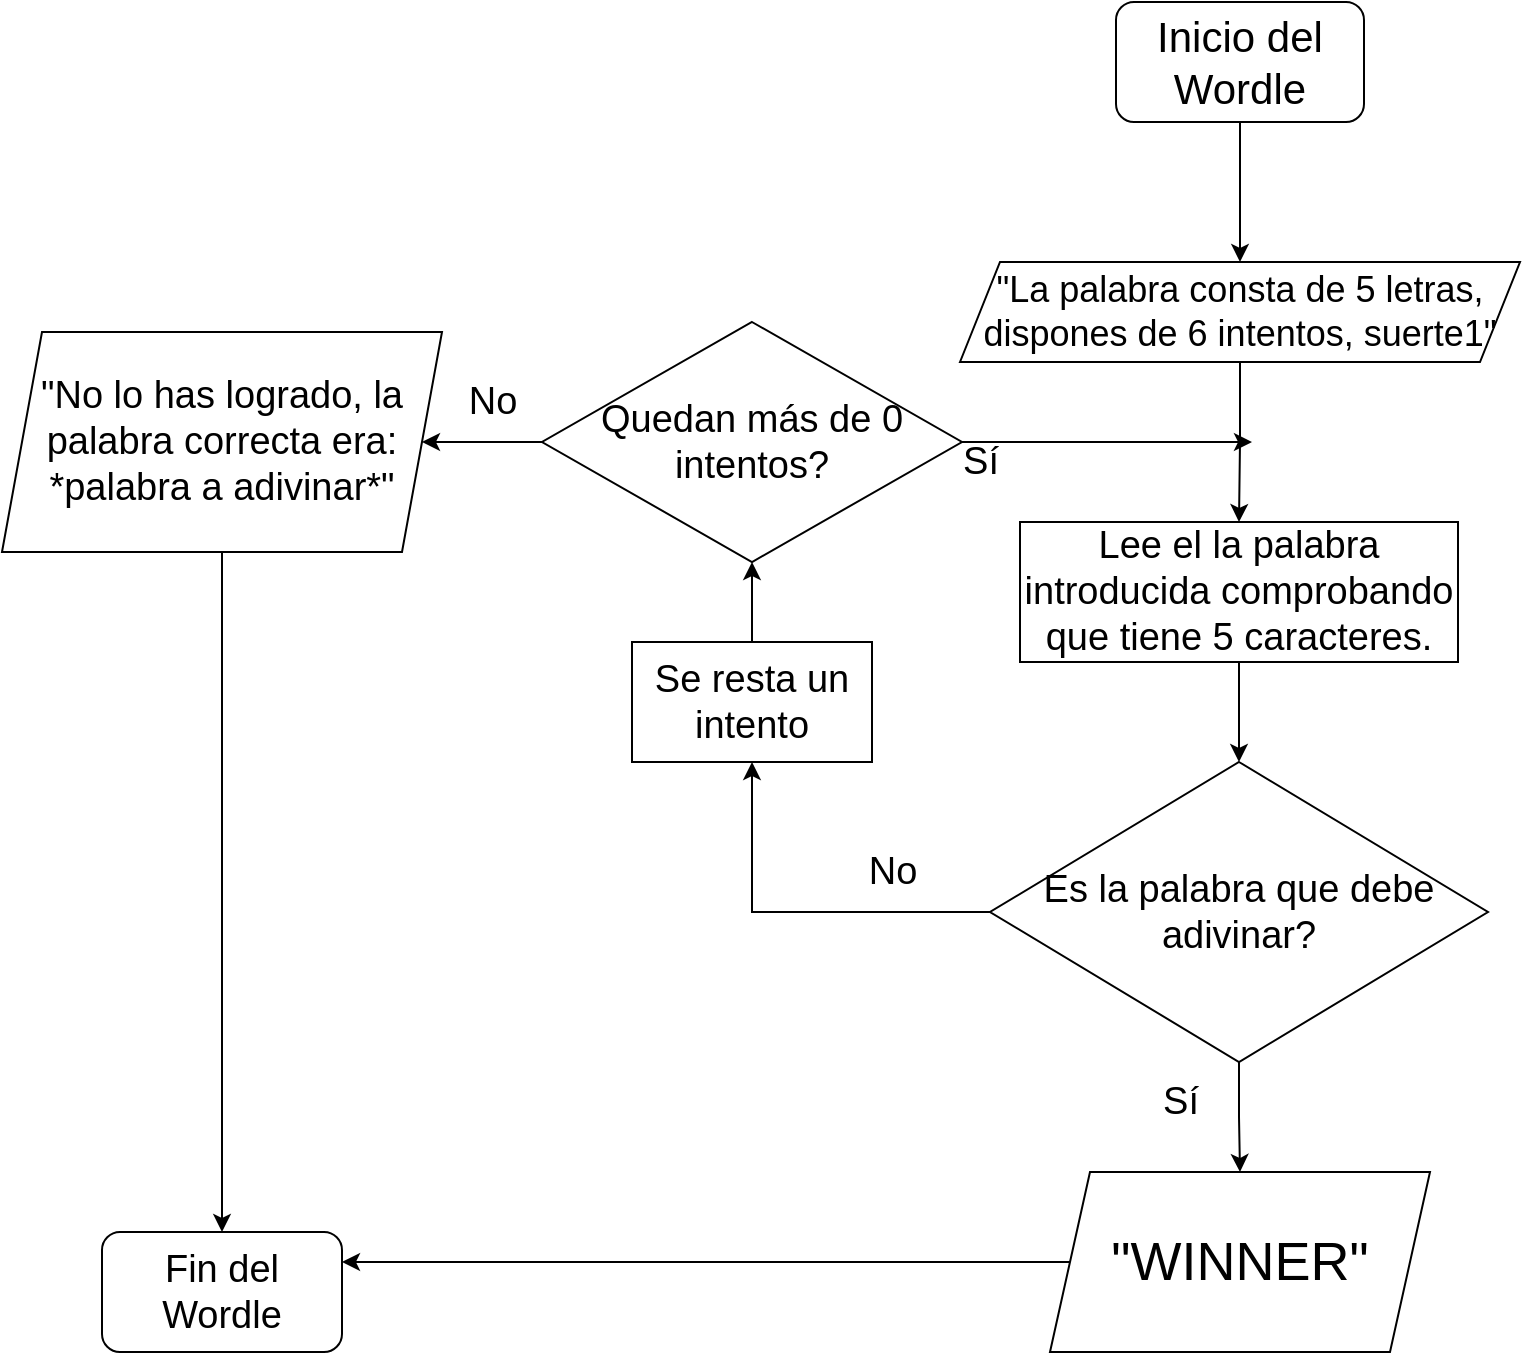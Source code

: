 <mxfile version="23.1.0" type="github">
  <diagram name="Página-1" id="_J_0oa2rCSg37kWWBLiF">
    <mxGraphModel dx="880" dy="506" grid="1" gridSize="10" guides="1" tooltips="1" connect="1" arrows="1" fold="1" page="1" pageScale="1" pageWidth="827" pageHeight="1169" math="0" shadow="0">
      <root>
        <mxCell id="0" />
        <mxCell id="1" parent="0" />
        <mxCell id="B1qj2pslxbooKWosbfYo-4" style="edgeStyle=orthogonalEdgeStyle;rounded=0;orthogonalLoop=1;jettySize=auto;html=1;" parent="1" source="B1qj2pslxbooKWosbfYo-1" target="B1qj2pslxbooKWosbfYo-2" edge="1">
          <mxGeometry relative="1" as="geometry" />
        </mxCell>
        <mxCell id="B1qj2pslxbooKWosbfYo-1" value="&lt;font style=&quot;font-size: 21px;&quot;&gt;Inicio del Wordle&lt;/font&gt;" style="rounded=1;whiteSpace=wrap;html=1;" parent="1" vertex="1">
          <mxGeometry x="597" width="124" height="60" as="geometry" />
        </mxCell>
        <mxCell id="B1qj2pslxbooKWosbfYo-8" style="edgeStyle=orthogonalEdgeStyle;rounded=0;orthogonalLoop=1;jettySize=auto;html=1;" parent="1" source="B1qj2pslxbooKWosbfYo-2" target="B1qj2pslxbooKWosbfYo-5" edge="1">
          <mxGeometry relative="1" as="geometry" />
        </mxCell>
        <mxCell id="B1qj2pslxbooKWosbfYo-2" value="&lt;font style=&quot;font-size: 18px;&quot;&gt;&quot;La palabra consta de 5 letras, dispones de 6 intentos, suerte1&quot;&lt;/font&gt;" style="shape=parallelogram;perimeter=parallelogramPerimeter;whiteSpace=wrap;html=1;fixedSize=1;" parent="1" vertex="1">
          <mxGeometry x="519" y="130" width="280" height="50" as="geometry" />
        </mxCell>
        <mxCell id="B1qj2pslxbooKWosbfYo-16" style="edgeStyle=orthogonalEdgeStyle;rounded=0;orthogonalLoop=1;jettySize=auto;html=1;" parent="1" source="B1qj2pslxbooKWosbfYo-5" target="B1qj2pslxbooKWosbfYo-7" edge="1">
          <mxGeometry relative="1" as="geometry" />
        </mxCell>
        <mxCell id="B1qj2pslxbooKWosbfYo-5" value="&lt;font style=&quot;font-size: 19px;&quot;&gt;Lee el la palabra introducida comprobando que tiene 5 caracteres.&lt;/font&gt;" style="rounded=0;whiteSpace=wrap;html=1;" parent="1" vertex="1">
          <mxGeometry x="549" y="260" width="219" height="70" as="geometry" />
        </mxCell>
        <mxCell id="B1qj2pslxbooKWosbfYo-12" style="edgeStyle=orthogonalEdgeStyle;rounded=0;orthogonalLoop=1;jettySize=auto;html=1;" parent="1" source="B1qj2pslxbooKWosbfYo-19" edge="1">
          <mxGeometry relative="1" as="geometry">
            <mxPoint x="665" y="220" as="targetPoint" />
            <Array as="points">
              <mxPoint x="415" y="220" />
            </Array>
          </mxGeometry>
        </mxCell>
        <mxCell id="B1qj2pslxbooKWosbfYo-30" style="edgeStyle=orthogonalEdgeStyle;rounded=0;orthogonalLoop=1;jettySize=auto;html=1;entryX=0.5;entryY=0;entryDx=0;entryDy=0;" parent="1" source="B1qj2pslxbooKWosbfYo-7" target="B1qj2pslxbooKWosbfYo-29" edge="1">
          <mxGeometry relative="1" as="geometry" />
        </mxCell>
        <mxCell id="B1qj2pslxbooKWosbfYo-7" value="&lt;font style=&quot;font-size: 19px;&quot;&gt;Es la palabra que debe adivinar?&lt;/font&gt;" style="rhombus;whiteSpace=wrap;html=1;" parent="1" vertex="1">
          <mxGeometry x="534" y="380" width="249" height="150" as="geometry" />
        </mxCell>
        <mxCell id="B1qj2pslxbooKWosbfYo-10" value="" style="rounded=0;whiteSpace=wrap;html=1;" parent="1" vertex="1">
          <mxGeometry x="649" y="220" width="10" as="geometry" />
        </mxCell>
        <mxCell id="B1qj2pslxbooKWosbfYo-17" value="&lt;font style=&quot;font-size: 19px;&quot;&gt;No&lt;/font&gt;" style="text;html=1;align=center;verticalAlign=middle;resizable=0;points=[];autosize=1;strokeColor=none;fillColor=none;" parent="1" vertex="1">
          <mxGeometry x="460" y="415" width="50" height="40" as="geometry" />
        </mxCell>
        <mxCell id="B1qj2pslxbooKWosbfYo-21" style="edgeStyle=orthogonalEdgeStyle;rounded=0;orthogonalLoop=1;jettySize=auto;html=1;entryX=0.5;entryY=1;entryDx=0;entryDy=0;" parent="1" source="B1qj2pslxbooKWosbfYo-18" target="B1qj2pslxbooKWosbfYo-19" edge="1">
          <mxGeometry relative="1" as="geometry" />
        </mxCell>
        <mxCell id="B1qj2pslxbooKWosbfYo-18" value="&lt;font style=&quot;font-size: 19px;&quot;&gt;Se resta un intento&lt;/font&gt;" style="rounded=0;whiteSpace=wrap;html=1;" parent="1" vertex="1">
          <mxGeometry x="355" y="320" width="120" height="60" as="geometry" />
        </mxCell>
        <mxCell id="B1qj2pslxbooKWosbfYo-20" value="" style="edgeStyle=orthogonalEdgeStyle;rounded=0;orthogonalLoop=1;jettySize=auto;html=1;" parent="1" source="B1qj2pslxbooKWosbfYo-7" edge="1">
          <mxGeometry relative="1" as="geometry">
            <mxPoint x="534" y="455" as="sourcePoint" />
            <mxPoint x="415" y="380" as="targetPoint" />
            <Array as="points">
              <mxPoint x="415" y="455" />
            </Array>
          </mxGeometry>
        </mxCell>
        <mxCell id="B1qj2pslxbooKWosbfYo-25" style="edgeStyle=orthogonalEdgeStyle;rounded=0;orthogonalLoop=1;jettySize=auto;html=1;" parent="1" source="B1qj2pslxbooKWosbfYo-19" target="B1qj2pslxbooKWosbfYo-24" edge="1">
          <mxGeometry relative="1" as="geometry" />
        </mxCell>
        <mxCell id="B1qj2pslxbooKWosbfYo-19" value="&lt;font style=&quot;font-size: 19px;&quot;&gt;Quedan más de 0 intentos?&lt;/font&gt;" style="rhombus;whiteSpace=wrap;html=1;" parent="1" vertex="1">
          <mxGeometry x="310" y="160" width="210" height="120" as="geometry" />
        </mxCell>
        <mxCell id="B1qj2pslxbooKWosbfYo-22" value="&lt;font style=&quot;font-size: 19px;&quot;&gt;Sí&lt;/font&gt;" style="text;html=1;align=center;verticalAlign=middle;resizable=0;points=[];autosize=1;strokeColor=none;fillColor=none;" parent="1" vertex="1">
          <mxGeometry x="509" y="210" width="40" height="40" as="geometry" />
        </mxCell>
        <mxCell id="B1qj2pslxbooKWosbfYo-27" style="edgeStyle=orthogonalEdgeStyle;rounded=0;orthogonalLoop=1;jettySize=auto;html=1;" parent="1" source="B1qj2pslxbooKWosbfYo-24" target="B1qj2pslxbooKWosbfYo-26" edge="1">
          <mxGeometry relative="1" as="geometry" />
        </mxCell>
        <mxCell id="B1qj2pslxbooKWosbfYo-24" value="&lt;font style=&quot;font-size: 19px;&quot;&gt;&quot;No lo has logrado, la palabra correcta era: *palabra a adivinar*&quot;&lt;/font&gt;" style="shape=parallelogram;perimeter=parallelogramPerimeter;whiteSpace=wrap;html=1;fixedSize=1;" parent="1" vertex="1">
          <mxGeometry x="40" y="165" width="220" height="110" as="geometry" />
        </mxCell>
        <mxCell id="B1qj2pslxbooKWosbfYo-26" value="&lt;font style=&quot;font-size: 19px;&quot;&gt;Fin del Wordle&lt;/font&gt;" style="rounded=1;whiteSpace=wrap;html=1;" parent="1" vertex="1">
          <mxGeometry x="90" y="615" width="120" height="60" as="geometry" />
        </mxCell>
        <mxCell id="B1qj2pslxbooKWosbfYo-28" value="&lt;font style=&quot;font-size: 19px;&quot;&gt;No&lt;/font&gt;" style="text;html=1;align=center;verticalAlign=middle;resizable=0;points=[];autosize=1;strokeColor=none;fillColor=none;" parent="1" vertex="1">
          <mxGeometry x="260" y="180" width="50" height="40" as="geometry" />
        </mxCell>
        <mxCell id="B1qj2pslxbooKWosbfYo-34" style="edgeStyle=orthogonalEdgeStyle;rounded=0;orthogonalLoop=1;jettySize=auto;html=1;entryX=1;entryY=0.25;entryDx=0;entryDy=0;" parent="1" source="B1qj2pslxbooKWosbfYo-29" target="B1qj2pslxbooKWosbfYo-26" edge="1">
          <mxGeometry relative="1" as="geometry">
            <mxPoint x="459" y="740.0" as="targetPoint" />
          </mxGeometry>
        </mxCell>
        <mxCell id="B1qj2pslxbooKWosbfYo-29" value="&lt;font style=&quot;font-size: 27px;&quot;&gt;&quot;WINNER&quot;&lt;/font&gt;" style="shape=parallelogram;perimeter=parallelogramPerimeter;whiteSpace=wrap;html=1;fixedSize=1;" parent="1" vertex="1">
          <mxGeometry x="564" y="585" width="190" height="90" as="geometry" />
        </mxCell>
        <mxCell id="B1qj2pslxbooKWosbfYo-31" value="&lt;font style=&quot;font-size: 19px;&quot;&gt;Sí&lt;/font&gt;" style="text;html=1;align=center;verticalAlign=middle;resizable=0;points=[];autosize=1;strokeColor=none;fillColor=none;" parent="1" vertex="1">
          <mxGeometry x="609" y="530" width="40" height="40" as="geometry" />
        </mxCell>
      </root>
    </mxGraphModel>
  </diagram>
</mxfile>
